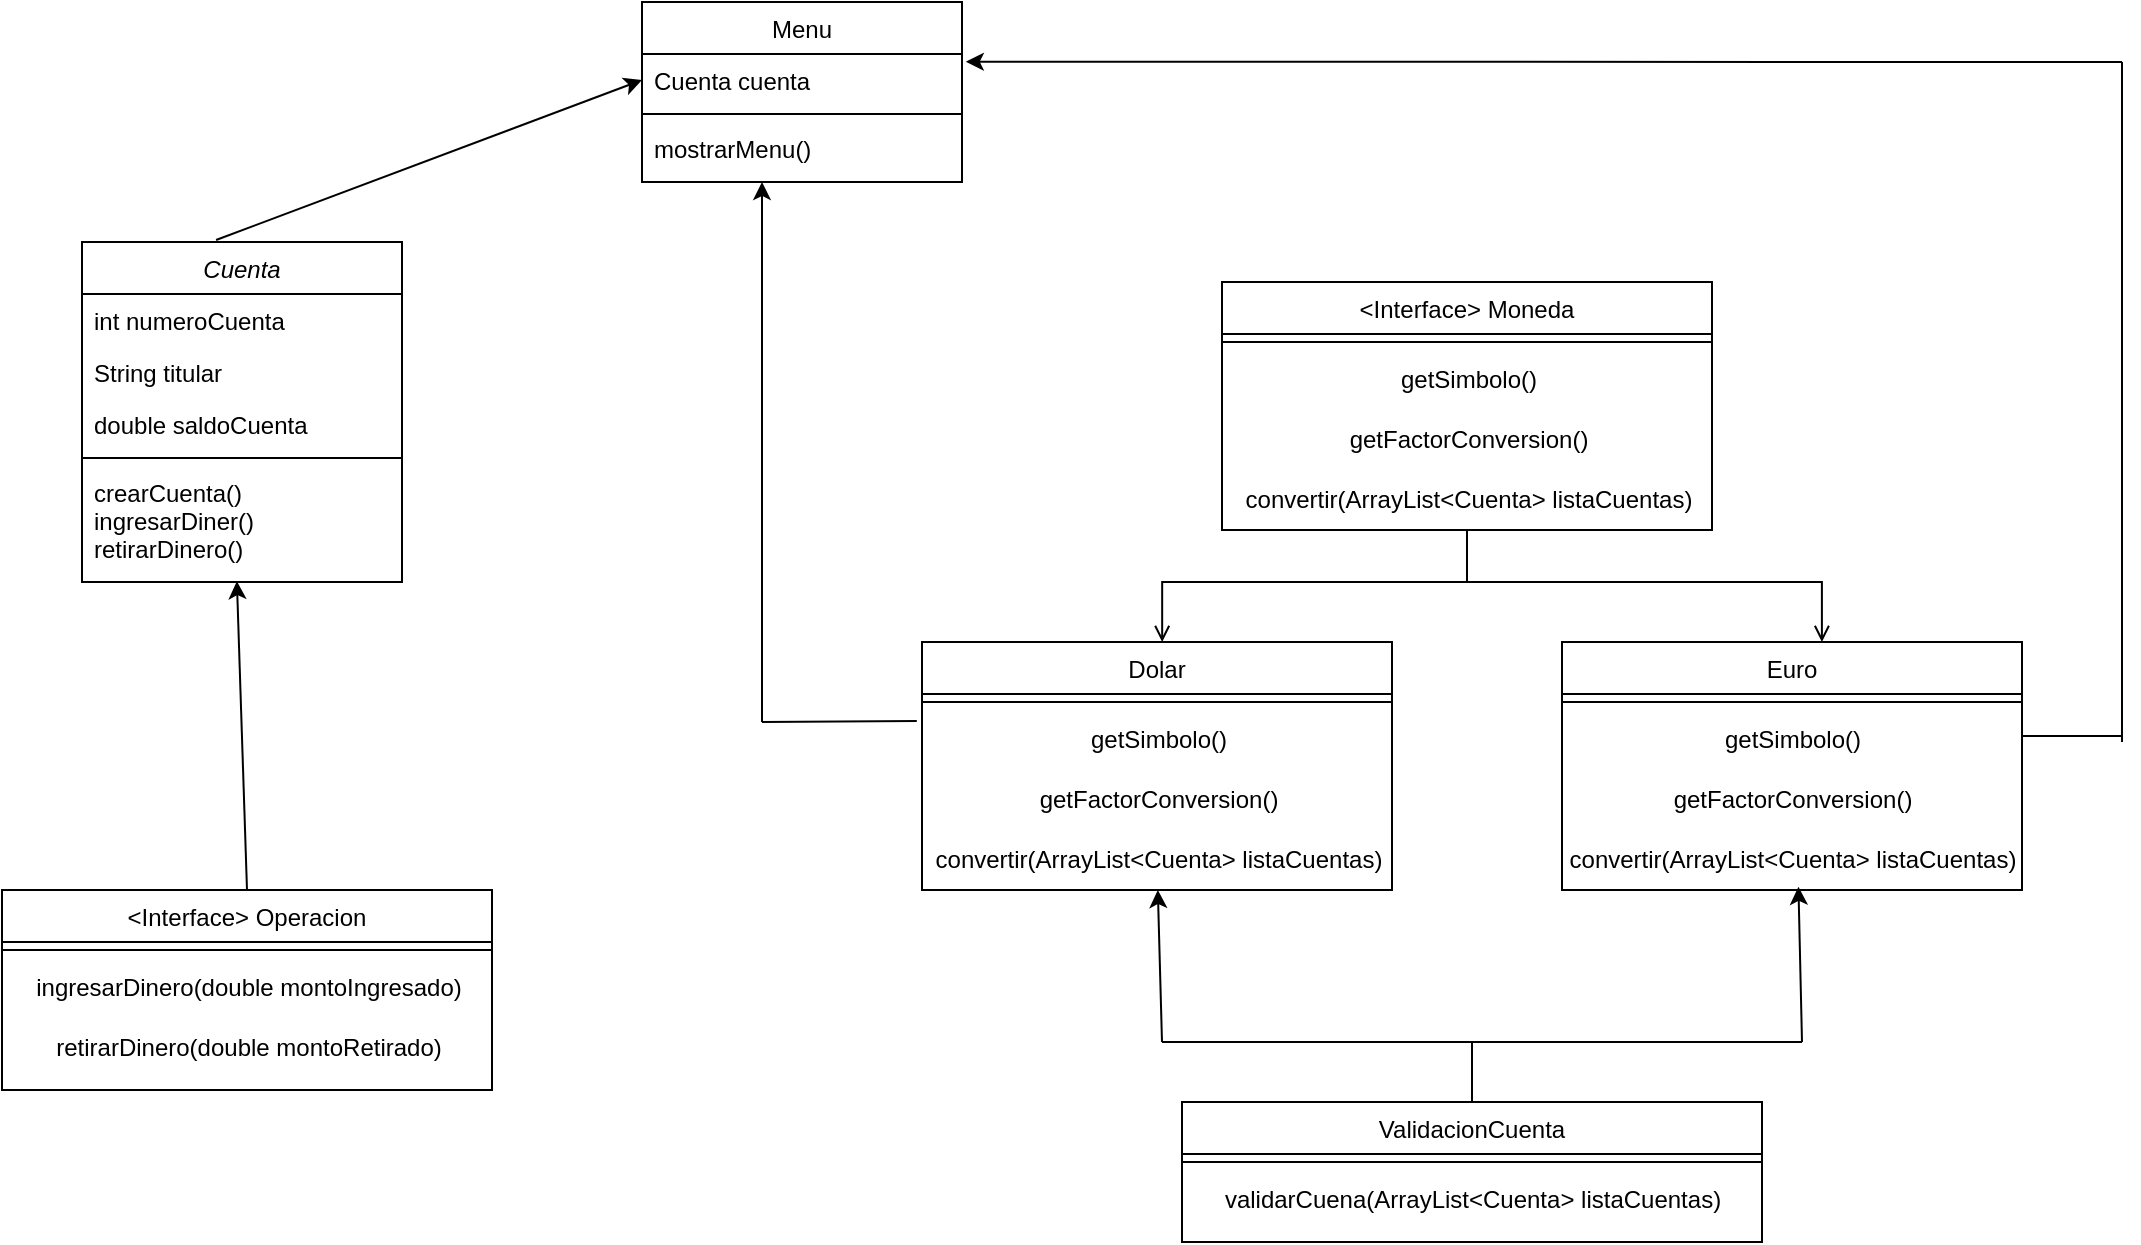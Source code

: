 <mxfile version="24.1.0" type="device">
  <diagram id="C5RBs43oDa-KdzZeNtuy" name="Page-1">
    <mxGraphModel dx="1720" dy="828" grid="1" gridSize="10" guides="1" tooltips="1" connect="1" arrows="1" fold="1" page="1" pageScale="1" pageWidth="827" pageHeight="1169" math="0" shadow="0">
      <root>
        <mxCell id="WIyWlLk6GJQsqaUBKTNV-0" />
        <mxCell id="WIyWlLk6GJQsqaUBKTNV-1" parent="WIyWlLk6GJQsqaUBKTNV-0" />
        <mxCell id="zkfFHV4jXpPFQw0GAbJ--0" value="Cuenta" style="swimlane;fontStyle=2;align=center;verticalAlign=top;childLayout=stackLayout;horizontal=1;startSize=26;horizontalStack=0;resizeParent=1;resizeLast=0;collapsible=1;marginBottom=0;rounded=0;shadow=0;strokeWidth=1;" parent="WIyWlLk6GJQsqaUBKTNV-1" vertex="1">
          <mxGeometry x="220" y="120" width="160" height="170" as="geometry">
            <mxRectangle x="230" y="140" width="160" height="26" as="alternateBounds" />
          </mxGeometry>
        </mxCell>
        <mxCell id="zkfFHV4jXpPFQw0GAbJ--1" value="int numeroCuenta" style="text;align=left;verticalAlign=top;spacingLeft=4;spacingRight=4;overflow=hidden;rotatable=0;points=[[0,0.5],[1,0.5]];portConstraint=eastwest;" parent="zkfFHV4jXpPFQw0GAbJ--0" vertex="1">
          <mxGeometry y="26" width="160" height="26" as="geometry" />
        </mxCell>
        <mxCell id="zkfFHV4jXpPFQw0GAbJ--2" value="String titular" style="text;align=left;verticalAlign=top;spacingLeft=4;spacingRight=4;overflow=hidden;rotatable=0;points=[[0,0.5],[1,0.5]];portConstraint=eastwest;rounded=0;shadow=0;html=0;" parent="zkfFHV4jXpPFQw0GAbJ--0" vertex="1">
          <mxGeometry y="52" width="160" height="26" as="geometry" />
        </mxCell>
        <mxCell id="zkfFHV4jXpPFQw0GAbJ--3" value="double saldoCuenta" style="text;align=left;verticalAlign=top;spacingLeft=4;spacingRight=4;overflow=hidden;rotatable=0;points=[[0,0.5],[1,0.5]];portConstraint=eastwest;rounded=0;shadow=0;html=0;" parent="zkfFHV4jXpPFQw0GAbJ--0" vertex="1">
          <mxGeometry y="78" width="160" height="26" as="geometry" />
        </mxCell>
        <mxCell id="zkfFHV4jXpPFQw0GAbJ--4" value="" style="line;html=1;strokeWidth=1;align=left;verticalAlign=middle;spacingTop=-1;spacingLeft=3;spacingRight=3;rotatable=0;labelPosition=right;points=[];portConstraint=eastwest;" parent="zkfFHV4jXpPFQw0GAbJ--0" vertex="1">
          <mxGeometry y="104" width="160" height="8" as="geometry" />
        </mxCell>
        <mxCell id="zkfFHV4jXpPFQw0GAbJ--5" value="crearCuenta()&#xa;ingresarDiner()&#xa;retirarDinero()" style="text;align=left;verticalAlign=top;spacingLeft=4;spacingRight=4;overflow=hidden;rotatable=0;points=[[0,0.5],[1,0.5]];portConstraint=eastwest;" parent="zkfFHV4jXpPFQw0GAbJ--0" vertex="1">
          <mxGeometry y="112" width="160" height="58" as="geometry" />
        </mxCell>
        <mxCell id="xW45wCP8fsMVAts9xpbF-1" value="&lt;Interface&gt; Moneda" style="swimlane;fontStyle=0;align=center;verticalAlign=top;childLayout=stackLayout;horizontal=1;startSize=26;horizontalStack=0;resizeParent=1;resizeLast=0;collapsible=1;marginBottom=0;rounded=0;shadow=0;strokeWidth=1;" parent="WIyWlLk6GJQsqaUBKTNV-1" vertex="1">
          <mxGeometry x="790" y="140" width="245" height="124" as="geometry">
            <mxRectangle x="340" y="380" width="170" height="26" as="alternateBounds" />
          </mxGeometry>
        </mxCell>
        <mxCell id="xW45wCP8fsMVAts9xpbF-3" value="" style="line;html=1;strokeWidth=1;align=left;verticalAlign=middle;spacingTop=-1;spacingLeft=3;spacingRight=3;rotatable=0;labelPosition=right;points=[];portConstraint=eastwest;" parent="xW45wCP8fsMVAts9xpbF-1" vertex="1">
          <mxGeometry y="26" width="245" height="8" as="geometry" />
        </mxCell>
        <mxCell id="xW45wCP8fsMVAts9xpbF-4" value="getSimbolo()" style="text;html=1;align=center;verticalAlign=middle;resizable=0;points=[];autosize=1;strokeColor=none;fillColor=none;" parent="xW45wCP8fsMVAts9xpbF-1" vertex="1">
          <mxGeometry y="34" width="245" height="30" as="geometry" />
        </mxCell>
        <mxCell id="xW45wCP8fsMVAts9xpbF-5" value="getFactorConversion()" style="text;html=1;align=center;verticalAlign=middle;resizable=0;points=[];autosize=1;strokeColor=none;fillColor=none;" parent="xW45wCP8fsMVAts9xpbF-1" vertex="1">
          <mxGeometry y="64" width="245" height="30" as="geometry" />
        </mxCell>
        <mxCell id="xW45wCP8fsMVAts9xpbF-6" value="convertir(ArrayList&amp;lt;Cuenta&amp;gt; listaCuentas)" style="text;html=1;align=center;verticalAlign=middle;resizable=0;points=[];autosize=1;strokeColor=none;fillColor=none;" parent="xW45wCP8fsMVAts9xpbF-1" vertex="1">
          <mxGeometry y="94" width="245" height="30" as="geometry" />
        </mxCell>
        <mxCell id="xW45wCP8fsMVAts9xpbF-12" value="Menu" style="swimlane;fontStyle=0;align=center;verticalAlign=top;childLayout=stackLayout;horizontal=1;startSize=26;horizontalStack=0;resizeParent=1;resizeLast=0;collapsible=1;marginBottom=0;rounded=0;shadow=0;strokeWidth=1;" parent="WIyWlLk6GJQsqaUBKTNV-1" vertex="1">
          <mxGeometry x="500" width="160" height="90" as="geometry">
            <mxRectangle x="550" y="140" width="160" height="26" as="alternateBounds" />
          </mxGeometry>
        </mxCell>
        <mxCell id="xW45wCP8fsMVAts9xpbF-13" value="Cuenta cuenta" style="text;align=left;verticalAlign=top;spacingLeft=4;spacingRight=4;overflow=hidden;rotatable=0;points=[[0,0.5],[1,0.5]];portConstraint=eastwest;" parent="xW45wCP8fsMVAts9xpbF-12" vertex="1">
          <mxGeometry y="26" width="160" height="26" as="geometry" />
        </mxCell>
        <mxCell id="xW45wCP8fsMVAts9xpbF-14" value="" style="line;html=1;strokeWidth=1;align=left;verticalAlign=middle;spacingTop=-1;spacingLeft=3;spacingRight=3;rotatable=0;labelPosition=right;points=[];portConstraint=eastwest;" parent="xW45wCP8fsMVAts9xpbF-12" vertex="1">
          <mxGeometry y="52" width="160" height="8" as="geometry" />
        </mxCell>
        <mxCell id="xW45wCP8fsMVAts9xpbF-15" value="mostrarMenu()" style="text;align=left;verticalAlign=top;spacingLeft=4;spacingRight=4;overflow=hidden;rotatable=0;points=[[0,0.5],[1,0.5]];portConstraint=eastwest;" parent="xW45wCP8fsMVAts9xpbF-12" vertex="1">
          <mxGeometry y="60" width="160" height="26" as="geometry" />
        </mxCell>
        <mxCell id="xW45wCP8fsMVAts9xpbF-16" value="Dolar" style="swimlane;fontStyle=0;align=center;verticalAlign=top;childLayout=stackLayout;horizontal=1;startSize=26;horizontalStack=0;resizeParent=1;resizeLast=0;collapsible=1;marginBottom=0;rounded=0;shadow=0;strokeWidth=1;" parent="WIyWlLk6GJQsqaUBKTNV-1" vertex="1">
          <mxGeometry x="640" y="320" width="235" height="124" as="geometry">
            <mxRectangle x="340" y="380" width="170" height="26" as="alternateBounds" />
          </mxGeometry>
        </mxCell>
        <mxCell id="xW45wCP8fsMVAts9xpbF-17" value="" style="line;html=1;strokeWidth=1;align=left;verticalAlign=middle;spacingTop=-1;spacingLeft=3;spacingRight=3;rotatable=0;labelPosition=right;points=[];portConstraint=eastwest;" parent="xW45wCP8fsMVAts9xpbF-16" vertex="1">
          <mxGeometry y="26" width="235" height="8" as="geometry" />
        </mxCell>
        <mxCell id="xW45wCP8fsMVAts9xpbF-18" value="getSimbolo()" style="text;html=1;align=center;verticalAlign=middle;resizable=0;points=[];autosize=1;strokeColor=none;fillColor=none;" parent="xW45wCP8fsMVAts9xpbF-16" vertex="1">
          <mxGeometry y="34" width="235" height="30" as="geometry" />
        </mxCell>
        <mxCell id="xW45wCP8fsMVAts9xpbF-19" value="getFactorConversion()" style="text;html=1;align=center;verticalAlign=middle;resizable=0;points=[];autosize=1;strokeColor=none;fillColor=none;" parent="xW45wCP8fsMVAts9xpbF-16" vertex="1">
          <mxGeometry y="64" width="235" height="30" as="geometry" />
        </mxCell>
        <mxCell id="xW45wCP8fsMVAts9xpbF-20" value="convertir(ArrayList&amp;lt;Cuenta&amp;gt; listaCuentas)" style="text;html=1;align=center;verticalAlign=middle;resizable=0;points=[];autosize=1;strokeColor=none;fillColor=none;" parent="xW45wCP8fsMVAts9xpbF-16" vertex="1">
          <mxGeometry y="94" width="235" height="30" as="geometry" />
        </mxCell>
        <mxCell id="xW45wCP8fsMVAts9xpbF-21" value="Euro" style="swimlane;fontStyle=0;align=center;verticalAlign=top;childLayout=stackLayout;horizontal=1;startSize=26;horizontalStack=0;resizeParent=1;resizeLast=0;collapsible=1;marginBottom=0;rounded=0;shadow=0;strokeWidth=1;" parent="WIyWlLk6GJQsqaUBKTNV-1" vertex="1">
          <mxGeometry x="960" y="320" width="230" height="124" as="geometry">
            <mxRectangle x="340" y="380" width="170" height="26" as="alternateBounds" />
          </mxGeometry>
        </mxCell>
        <mxCell id="xW45wCP8fsMVAts9xpbF-22" value="" style="line;html=1;strokeWidth=1;align=left;verticalAlign=middle;spacingTop=-1;spacingLeft=3;spacingRight=3;rotatable=0;labelPosition=right;points=[];portConstraint=eastwest;" parent="xW45wCP8fsMVAts9xpbF-21" vertex="1">
          <mxGeometry y="26" width="230" height="8" as="geometry" />
        </mxCell>
        <mxCell id="xW45wCP8fsMVAts9xpbF-23" value="getSimbolo()" style="text;html=1;align=center;verticalAlign=middle;resizable=0;points=[];autosize=1;strokeColor=none;fillColor=none;" parent="xW45wCP8fsMVAts9xpbF-21" vertex="1">
          <mxGeometry y="34" width="230" height="30" as="geometry" />
        </mxCell>
        <mxCell id="xW45wCP8fsMVAts9xpbF-24" value="getFactorConversion()" style="text;html=1;align=center;verticalAlign=middle;resizable=0;points=[];autosize=1;strokeColor=none;fillColor=none;" parent="xW45wCP8fsMVAts9xpbF-21" vertex="1">
          <mxGeometry y="64" width="230" height="30" as="geometry" />
        </mxCell>
        <mxCell id="xW45wCP8fsMVAts9xpbF-25" value="convertir(ArrayList&amp;lt;Cuenta&amp;gt; listaCuentas)" style="text;html=1;align=center;verticalAlign=middle;resizable=0;points=[];autosize=1;strokeColor=none;fillColor=none;" parent="xW45wCP8fsMVAts9xpbF-21" vertex="1">
          <mxGeometry y="94" width="230" height="30" as="geometry" />
        </mxCell>
        <mxCell id="xW45wCP8fsMVAts9xpbF-27" value="&lt;Interface&gt; Operacion" style="swimlane;fontStyle=0;align=center;verticalAlign=top;childLayout=stackLayout;horizontal=1;startSize=26;horizontalStack=0;resizeParent=1;resizeLast=0;collapsible=1;marginBottom=0;rounded=0;shadow=0;strokeWidth=1;" parent="WIyWlLk6GJQsqaUBKTNV-1" vertex="1">
          <mxGeometry x="180" y="444" width="245" height="100" as="geometry">
            <mxRectangle x="340" y="380" width="170" height="26" as="alternateBounds" />
          </mxGeometry>
        </mxCell>
        <mxCell id="xW45wCP8fsMVAts9xpbF-28" value="" style="line;html=1;strokeWidth=1;align=left;verticalAlign=middle;spacingTop=-1;spacingLeft=3;spacingRight=3;rotatable=0;labelPosition=right;points=[];portConstraint=eastwest;" parent="xW45wCP8fsMVAts9xpbF-27" vertex="1">
          <mxGeometry y="26" width="245" height="8" as="geometry" />
        </mxCell>
        <mxCell id="xW45wCP8fsMVAts9xpbF-29" value="ingresarDinero(double montoIngresado)" style="text;html=1;align=center;verticalAlign=middle;resizable=0;points=[];autosize=1;strokeColor=none;fillColor=none;" parent="xW45wCP8fsMVAts9xpbF-27" vertex="1">
          <mxGeometry y="34" width="245" height="30" as="geometry" />
        </mxCell>
        <mxCell id="xW45wCP8fsMVAts9xpbF-30" value="retirarDinero(double montoRetirado)" style="text;html=1;align=center;verticalAlign=middle;resizable=0;points=[];autosize=1;strokeColor=none;fillColor=none;" parent="xW45wCP8fsMVAts9xpbF-27" vertex="1">
          <mxGeometry y="64" width="245" height="30" as="geometry" />
        </mxCell>
        <mxCell id="xW45wCP8fsMVAts9xpbF-32" value="ValidacionCuenta" style="swimlane;fontStyle=0;align=center;verticalAlign=top;childLayout=stackLayout;horizontal=1;startSize=26;horizontalStack=0;resizeParent=1;resizeLast=0;collapsible=1;marginBottom=0;rounded=0;shadow=0;strokeWidth=1;" parent="WIyWlLk6GJQsqaUBKTNV-1" vertex="1">
          <mxGeometry x="770" y="550" width="290" height="70" as="geometry">
            <mxRectangle x="340" y="380" width="170" height="26" as="alternateBounds" />
          </mxGeometry>
        </mxCell>
        <mxCell id="xW45wCP8fsMVAts9xpbF-33" value="" style="line;html=1;strokeWidth=1;align=left;verticalAlign=middle;spacingTop=-1;spacingLeft=3;spacingRight=3;rotatable=0;labelPosition=right;points=[];portConstraint=eastwest;" parent="xW45wCP8fsMVAts9xpbF-32" vertex="1">
          <mxGeometry y="26" width="290" height="8" as="geometry" />
        </mxCell>
        <mxCell id="xW45wCP8fsMVAts9xpbF-34" value="validarCuena(ArrayList&amp;lt;Cuenta&amp;gt; listaCuentas)" style="text;html=1;align=center;verticalAlign=middle;resizable=0;points=[];autosize=1;strokeColor=none;fillColor=none;" parent="xW45wCP8fsMVAts9xpbF-32" vertex="1">
          <mxGeometry y="34" width="290" height="30" as="geometry" />
        </mxCell>
        <mxCell id="xW45wCP8fsMVAts9xpbF-37" value="" style="endArrow=open;shadow=0;strokeWidth=1;rounded=0;curved=0;endFill=1;edgeStyle=elbowEdgeStyle;elbow=vertical;entryX=0.565;entryY=0;entryDx=0;entryDy=0;entryPerimeter=0;" parent="WIyWlLk6GJQsqaUBKTNV-1" source="xW45wCP8fsMVAts9xpbF-6" target="xW45wCP8fsMVAts9xpbF-21" edge="1">
          <mxGeometry x="0.5" y="41" relative="1" as="geometry">
            <mxPoint x="920" y="240" as="sourcePoint" />
            <mxPoint x="1090" y="286" as="targetPoint" />
            <mxPoint x="-40" y="32" as="offset" />
            <Array as="points">
              <mxPoint x="1100" y="290" />
              <mxPoint x="1070" y="300" />
              <mxPoint x="1130" y="350" />
            </Array>
          </mxGeometry>
        </mxCell>
        <mxCell id="xW45wCP8fsMVAts9xpbF-40" value="" style="endArrow=open;shadow=0;strokeWidth=1;rounded=0;curved=0;endFill=1;edgeStyle=elbowEdgeStyle;elbow=vertical;entryX=0.511;entryY=0;entryDx=0;entryDy=0;entryPerimeter=0;" parent="WIyWlLk6GJQsqaUBKTNV-1" target="xW45wCP8fsMVAts9xpbF-16" edge="1">
          <mxGeometry x="0.5" y="41" relative="1" as="geometry">
            <mxPoint x="920" y="290" as="sourcePoint" />
            <mxPoint x="760" y="310" as="targetPoint" />
            <mxPoint x="-40" y="32" as="offset" />
            <Array as="points">
              <mxPoint x="830" y="290" />
              <mxPoint x="1080" y="310" />
              <mxPoint x="1140" y="360" />
            </Array>
          </mxGeometry>
        </mxCell>
        <mxCell id="xW45wCP8fsMVAts9xpbF-44" value="" style="endArrow=none;html=1;rounded=0;exitX=0.5;exitY=0;exitDx=0;exitDy=0;" parent="WIyWlLk6GJQsqaUBKTNV-1" source="xW45wCP8fsMVAts9xpbF-32" edge="1">
          <mxGeometry width="50" height="50" relative="1" as="geometry">
            <mxPoint x="540" y="430" as="sourcePoint" />
            <mxPoint x="915" y="520" as="targetPoint" />
          </mxGeometry>
        </mxCell>
        <mxCell id="xW45wCP8fsMVAts9xpbF-46" value="" style="endArrow=none;html=1;rounded=0;" parent="WIyWlLk6GJQsqaUBKTNV-1" edge="1">
          <mxGeometry width="50" height="50" relative="1" as="geometry">
            <mxPoint x="760" y="520" as="sourcePoint" />
            <mxPoint x="1080" y="520" as="targetPoint" />
          </mxGeometry>
        </mxCell>
        <mxCell id="xW45wCP8fsMVAts9xpbF-47" value="" style="endArrow=classic;html=1;rounded=0;" parent="WIyWlLk6GJQsqaUBKTNV-1" target="xW45wCP8fsMVAts9xpbF-20" edge="1">
          <mxGeometry width="50" height="50" relative="1" as="geometry">
            <mxPoint x="760" y="520" as="sourcePoint" />
            <mxPoint x="590" y="380" as="targetPoint" />
          </mxGeometry>
        </mxCell>
        <mxCell id="xW45wCP8fsMVAts9xpbF-48" value="" style="endArrow=classic;html=1;rounded=0;entryX=0.514;entryY=0.947;entryDx=0;entryDy=0;entryPerimeter=0;" parent="WIyWlLk6GJQsqaUBKTNV-1" target="xW45wCP8fsMVAts9xpbF-25" edge="1">
          <mxGeometry width="50" height="50" relative="1" as="geometry">
            <mxPoint x="1080" y="520" as="sourcePoint" />
            <mxPoint x="590" y="380" as="targetPoint" />
          </mxGeometry>
        </mxCell>
        <mxCell id="xW45wCP8fsMVAts9xpbF-50" value="" style="endArrow=classic;html=1;rounded=0;exitX=0.419;exitY=-0.006;exitDx=0;exitDy=0;exitPerimeter=0;entryX=0;entryY=0.5;entryDx=0;entryDy=0;" parent="WIyWlLk6GJQsqaUBKTNV-1" source="zkfFHV4jXpPFQw0GAbJ--0" target="xW45wCP8fsMVAts9xpbF-13" edge="1">
          <mxGeometry width="50" height="50" relative="1" as="geometry">
            <mxPoint x="540" y="30" as="sourcePoint" />
            <mxPoint x="590" y="-20" as="targetPoint" />
          </mxGeometry>
        </mxCell>
        <mxCell id="xW45wCP8fsMVAts9xpbF-51" value="" style="endArrow=classic;html=1;rounded=0;" parent="WIyWlLk6GJQsqaUBKTNV-1" edge="1">
          <mxGeometry width="50" height="50" relative="1" as="geometry">
            <mxPoint x="560" y="360" as="sourcePoint" />
            <mxPoint x="560" y="90" as="targetPoint" />
          </mxGeometry>
        </mxCell>
        <mxCell id="xW45wCP8fsMVAts9xpbF-52" value="" style="endArrow=classic;html=1;rounded=0;exitX=0.5;exitY=0;exitDx=0;exitDy=0;entryX=0.484;entryY=0.993;entryDx=0;entryDy=0;entryPerimeter=0;" parent="WIyWlLk6GJQsqaUBKTNV-1" source="xW45wCP8fsMVAts9xpbF-27" target="zkfFHV4jXpPFQw0GAbJ--5" edge="1">
          <mxGeometry width="50" height="50" relative="1" as="geometry">
            <mxPoint x="540" y="520" as="sourcePoint" />
            <mxPoint x="590" y="470" as="targetPoint" />
          </mxGeometry>
        </mxCell>
        <mxCell id="3vgmTDa8vWOCvNgBaugo-0" value="" style="endArrow=none;html=1;rounded=0;entryX=-0.011;entryY=0.182;entryDx=0;entryDy=0;entryPerimeter=0;" edge="1" parent="WIyWlLk6GJQsqaUBKTNV-1" target="xW45wCP8fsMVAts9xpbF-18">
          <mxGeometry width="50" height="50" relative="1" as="geometry">
            <mxPoint x="560" y="360" as="sourcePoint" />
            <mxPoint x="680" y="290" as="targetPoint" />
          </mxGeometry>
        </mxCell>
        <mxCell id="3vgmTDa8vWOCvNgBaugo-1" value="" style="endArrow=none;html=1;rounded=0;" edge="1" parent="WIyWlLk6GJQsqaUBKTNV-1">
          <mxGeometry width="50" height="50" relative="1" as="geometry">
            <mxPoint x="1240" y="367" as="sourcePoint" />
            <mxPoint x="1190" y="367" as="targetPoint" />
          </mxGeometry>
        </mxCell>
        <mxCell id="3vgmTDa8vWOCvNgBaugo-2" value="" style="endArrow=none;html=1;rounded=0;" edge="1" parent="WIyWlLk6GJQsqaUBKTNV-1">
          <mxGeometry width="50" height="50" relative="1" as="geometry">
            <mxPoint x="1240" y="30" as="sourcePoint" />
            <mxPoint x="1240" y="370" as="targetPoint" />
          </mxGeometry>
        </mxCell>
        <mxCell id="3vgmTDa8vWOCvNgBaugo-3" value="" style="endArrow=classic;html=1;rounded=0;entryX=1.012;entryY=0.149;entryDx=0;entryDy=0;entryPerimeter=0;" edge="1" parent="WIyWlLk6GJQsqaUBKTNV-1" target="xW45wCP8fsMVAts9xpbF-13">
          <mxGeometry width="50" height="50" relative="1" as="geometry">
            <mxPoint x="1240" y="30" as="sourcePoint" />
            <mxPoint x="680" y="290" as="targetPoint" />
          </mxGeometry>
        </mxCell>
      </root>
    </mxGraphModel>
  </diagram>
</mxfile>
